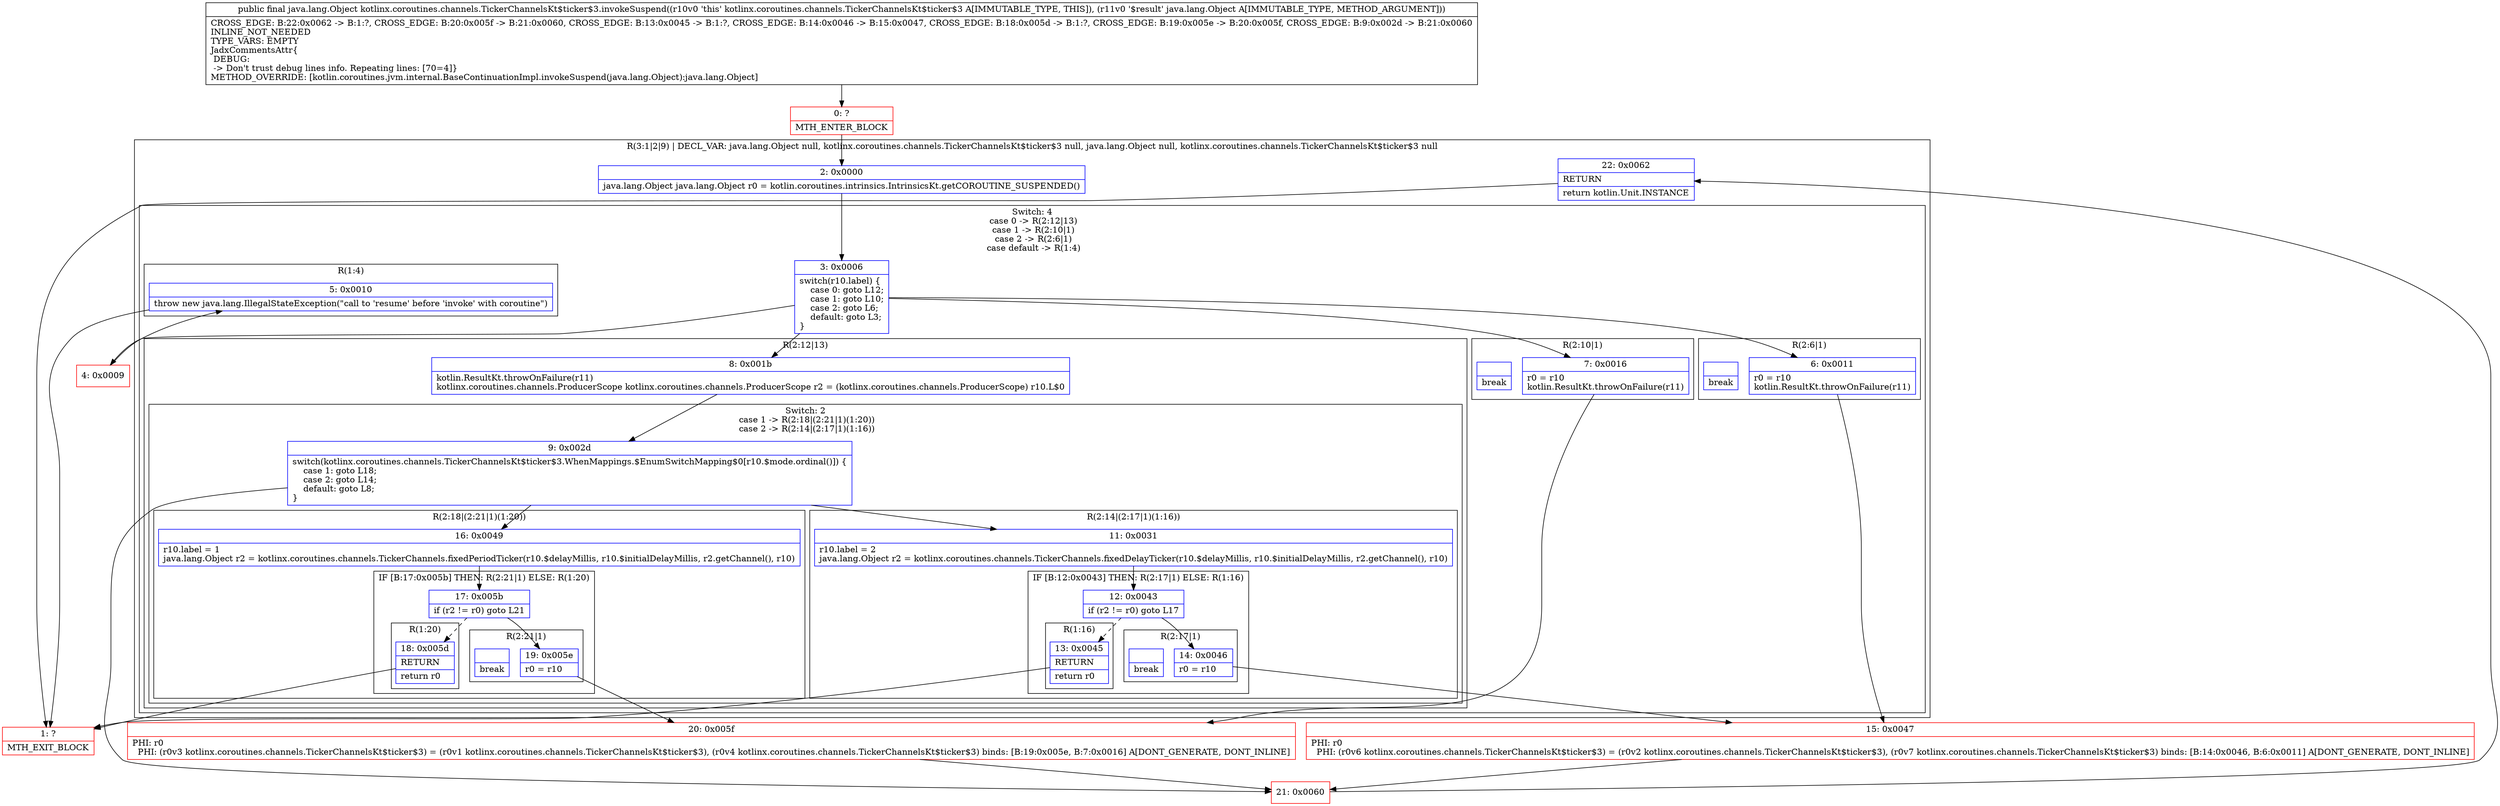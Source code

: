 digraph "CFG forkotlinx.coroutines.channels.TickerChannelsKt$ticker$3.invokeSuspend(Ljava\/lang\/Object;)Ljava\/lang\/Object;" {
subgraph cluster_Region_928343816 {
label = "R(3:1|2|9) | DECL_VAR: java.lang.Object null, kotlinx.coroutines.channels.TickerChannelsKt$ticker$3 null, java.lang.Object null, kotlinx.coroutines.channels.TickerChannelsKt$ticker$3 null\l";
node [shape=record,color=blue];
Node_2 [shape=record,label="{2\:\ 0x0000|java.lang.Object java.lang.Object r0 = kotlin.coroutines.intrinsics.IntrinsicsKt.getCOROUTINE_SUSPENDED()\l}"];
subgraph cluster_SwitchRegion_632598777 {
label = "Switch: 4
 case 0 -> R(2:12|13)
 case 1 -> R(2:10|1)
 case 2 -> R(2:6|1)
 case default -> R(1:4)";
node [shape=record,color=blue];
Node_3 [shape=record,label="{3\:\ 0x0006|switch(r10.label) \{\l    case 0: goto L12;\l    case 1: goto L10;\l    case 2: goto L6;\l    default: goto L3;\l\}\l}"];
subgraph cluster_Region_1815028877 {
label = "R(2:12|13)";
node [shape=record,color=blue];
Node_8 [shape=record,label="{8\:\ 0x001b|kotlin.ResultKt.throwOnFailure(r11)\lkotlinx.coroutines.channels.ProducerScope kotlinx.coroutines.channels.ProducerScope r2 = (kotlinx.coroutines.channels.ProducerScope) r10.L$0\l}"];
subgraph cluster_SwitchRegion_345004328 {
label = "Switch: 2
 case 1 -> R(2:18|(2:21|1)(1:20))
 case 2 -> R(2:14|(2:17|1)(1:16))";
node [shape=record,color=blue];
Node_9 [shape=record,label="{9\:\ 0x002d|switch(kotlinx.coroutines.channels.TickerChannelsKt$ticker$3.WhenMappings.$EnumSwitchMapping$0[r10.$mode.ordinal()]) \{\l    case 1: goto L18;\l    case 2: goto L14;\l    default: goto L8;\l\}\l}"];
subgraph cluster_Region_1000016204 {
label = "R(2:18|(2:21|1)(1:20))";
node [shape=record,color=blue];
Node_16 [shape=record,label="{16\:\ 0x0049|r10.label = 1\ljava.lang.Object r2 = kotlinx.coroutines.channels.TickerChannels.fixedPeriodTicker(r10.$delayMillis, r10.$initialDelayMillis, r2.getChannel(), r10)\l}"];
subgraph cluster_IfRegion_1260591334 {
label = "IF [B:17:0x005b] THEN: R(2:21|1) ELSE: R(1:20)";
node [shape=record,color=blue];
Node_17 [shape=record,label="{17\:\ 0x005b|if (r2 != r0) goto L21\l}"];
subgraph cluster_Region_764303633 {
label = "R(2:21|1)";
node [shape=record,color=blue];
Node_19 [shape=record,label="{19\:\ 0x005e|r0 = r10\l}"];
Node_InsnContainer_295455663 [shape=record,label="{|break\l}"];
}
subgraph cluster_Region_750742423 {
label = "R(1:20)";
node [shape=record,color=blue];
Node_18 [shape=record,label="{18\:\ 0x005d|RETURN\l|return r0\l}"];
}
}
}
subgraph cluster_Region_1435715948 {
label = "R(2:14|(2:17|1)(1:16))";
node [shape=record,color=blue];
Node_11 [shape=record,label="{11\:\ 0x0031|r10.label = 2\ljava.lang.Object r2 = kotlinx.coroutines.channels.TickerChannels.fixedDelayTicker(r10.$delayMillis, r10.$initialDelayMillis, r2.getChannel(), r10)\l}"];
subgraph cluster_IfRegion_602513890 {
label = "IF [B:12:0x0043] THEN: R(2:17|1) ELSE: R(1:16)";
node [shape=record,color=blue];
Node_12 [shape=record,label="{12\:\ 0x0043|if (r2 != r0) goto L17\l}"];
subgraph cluster_Region_1537389638 {
label = "R(2:17|1)";
node [shape=record,color=blue];
Node_14 [shape=record,label="{14\:\ 0x0046|r0 = r10\l}"];
Node_InsnContainer_692638000 [shape=record,label="{|break\l}"];
}
subgraph cluster_Region_1066991536 {
label = "R(1:16)";
node [shape=record,color=blue];
Node_13 [shape=record,label="{13\:\ 0x0045|RETURN\l|return r0\l}"];
}
}
}
}
}
subgraph cluster_Region_940579681 {
label = "R(2:10|1)";
node [shape=record,color=blue];
Node_7 [shape=record,label="{7\:\ 0x0016|r0 = r10\lkotlin.ResultKt.throwOnFailure(r11)\l}"];
Node_InsnContainer_1586387025 [shape=record,label="{|break\l}"];
}
subgraph cluster_Region_347430519 {
label = "R(2:6|1)";
node [shape=record,color=blue];
Node_6 [shape=record,label="{6\:\ 0x0011|r0 = r10\lkotlin.ResultKt.throwOnFailure(r11)\l}"];
Node_InsnContainer_2014343850 [shape=record,label="{|break\l}"];
}
subgraph cluster_Region_2015573545 {
label = "R(1:4)";
node [shape=record,color=blue];
Node_5 [shape=record,label="{5\:\ 0x0010|throw new java.lang.IllegalStateException(\"call to 'resume' before 'invoke' with coroutine\")\l}"];
}
}
Node_22 [shape=record,label="{22\:\ 0x0062|RETURN\l|return kotlin.Unit.INSTANCE\l}"];
}
Node_0 [shape=record,color=red,label="{0\:\ ?|MTH_ENTER_BLOCK\l}"];
Node_4 [shape=record,color=red,label="{4\:\ 0x0009}"];
Node_1 [shape=record,color=red,label="{1\:\ ?|MTH_EXIT_BLOCK\l}"];
Node_15 [shape=record,color=red,label="{15\:\ 0x0047|PHI: r0 \l  PHI: (r0v6 kotlinx.coroutines.channels.TickerChannelsKt$ticker$3) = (r0v2 kotlinx.coroutines.channels.TickerChannelsKt$ticker$3), (r0v7 kotlinx.coroutines.channels.TickerChannelsKt$ticker$3) binds: [B:14:0x0046, B:6:0x0011] A[DONT_GENERATE, DONT_INLINE]\l}"];
Node_21 [shape=record,color=red,label="{21\:\ 0x0060}"];
Node_20 [shape=record,color=red,label="{20\:\ 0x005f|PHI: r0 \l  PHI: (r0v3 kotlinx.coroutines.channels.TickerChannelsKt$ticker$3) = (r0v1 kotlinx.coroutines.channels.TickerChannelsKt$ticker$3), (r0v4 kotlinx.coroutines.channels.TickerChannelsKt$ticker$3) binds: [B:19:0x005e, B:7:0x0016] A[DONT_GENERATE, DONT_INLINE]\l}"];
MethodNode[shape=record,label="{public final java.lang.Object kotlinx.coroutines.channels.TickerChannelsKt$ticker$3.invokeSuspend((r10v0 'this' kotlinx.coroutines.channels.TickerChannelsKt$ticker$3 A[IMMUTABLE_TYPE, THIS]), (r11v0 '$result' java.lang.Object A[IMMUTABLE_TYPE, METHOD_ARGUMENT]))  | CROSS_EDGE: B:22:0x0062 \-\> B:1:?, CROSS_EDGE: B:20:0x005f \-\> B:21:0x0060, CROSS_EDGE: B:13:0x0045 \-\> B:1:?, CROSS_EDGE: B:14:0x0046 \-\> B:15:0x0047, CROSS_EDGE: B:18:0x005d \-\> B:1:?, CROSS_EDGE: B:19:0x005e \-\> B:20:0x005f, CROSS_EDGE: B:9:0x002d \-\> B:21:0x0060\lINLINE_NOT_NEEDED\lTYPE_VARS: EMPTY\lJadxCommentsAttr\{\l DEBUG: \l \-\> Don't trust debug lines info. Repeating lines: [70=4]\}\lMETHOD_OVERRIDE: [kotlin.coroutines.jvm.internal.BaseContinuationImpl.invokeSuspend(java.lang.Object):java.lang.Object]\l}"];
MethodNode -> Node_0;Node_2 -> Node_3;
Node_3 -> Node_4;
Node_3 -> Node_6;
Node_3 -> Node_7;
Node_3 -> Node_8;
Node_8 -> Node_9;
Node_9 -> Node_11;
Node_9 -> Node_16;
Node_9 -> Node_21;
Node_16 -> Node_17;
Node_17 -> Node_18[style=dashed];
Node_17 -> Node_19;
Node_19 -> Node_20;
Node_18 -> Node_1;
Node_11 -> Node_12;
Node_12 -> Node_13[style=dashed];
Node_12 -> Node_14;
Node_14 -> Node_15;
Node_13 -> Node_1;
Node_7 -> Node_20;
Node_6 -> Node_15;
Node_5 -> Node_1;
Node_22 -> Node_1;
Node_0 -> Node_2;
Node_4 -> Node_5;
Node_15 -> Node_21;
Node_21 -> Node_22;
Node_20 -> Node_21;
}

